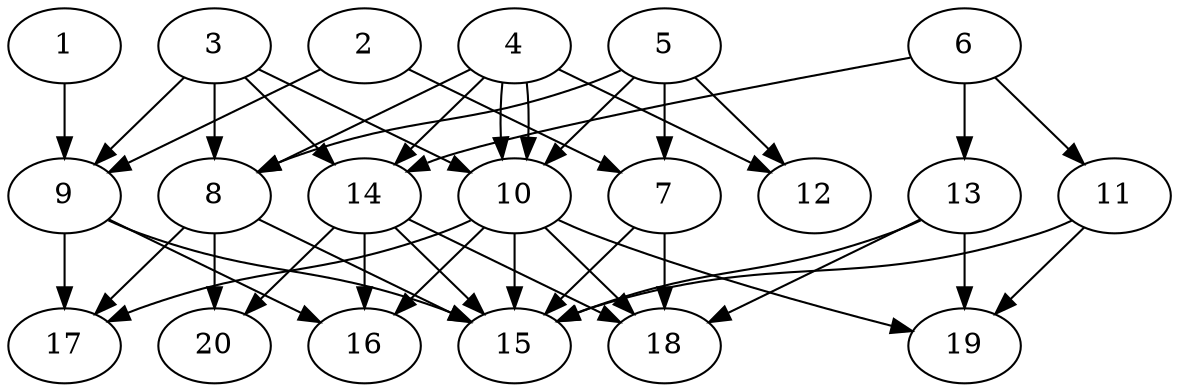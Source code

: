// DAG automatically generated by daggen at Tue Jul 23 14:33:40 2019
// ./daggen --dot -n 20 --ccr 0.5 --fat 0.6 --regular 0.5 --density 0.8 --mindata 5242880 --maxdata 52428800 
digraph G {
  1 [size="23363584", alpha="0.07", expect_size="11681792"] 
  1 -> 9 [size ="11681792"]
  2 [size="16271360", alpha="0.09", expect_size="8135680"] 
  2 -> 7 [size ="8135680"]
  2 -> 9 [size ="8135680"]
  3 [size="79593472", alpha="0.09", expect_size="39796736"] 
  3 -> 8 [size ="39796736"]
  3 -> 9 [size ="39796736"]
  3 -> 10 [size ="39796736"]
  3 -> 14 [size ="39796736"]
  4 [size="52801536", alpha="0.12", expect_size="26400768"] 
  4 -> 8 [size ="26400768"]
  4 -> 10 [size ="26400768"]
  4 -> 10 [size ="26400768"]
  4 -> 12 [size ="26400768"]
  4 -> 14 [size ="26400768"]
  5 [size="54667264", alpha="0.02", expect_size="27333632"] 
  5 -> 7 [size ="27333632"]
  5 -> 8 [size ="27333632"]
  5 -> 10 [size ="27333632"]
  5 -> 12 [size ="27333632"]
  6 [size="38660096", alpha="0.09", expect_size="19330048"] 
  6 -> 11 [size ="19330048"]
  6 -> 13 [size ="19330048"]
  6 -> 14 [size ="19330048"]
  7 [size="47992832", alpha="0.06", expect_size="23996416"] 
  7 -> 15 [size ="23996416"]
  7 -> 18 [size ="23996416"]
  8 [size="54796288", alpha="0.15", expect_size="27398144"] 
  8 -> 15 [size ="27398144"]
  8 -> 17 [size ="27398144"]
  8 -> 20 [size ="27398144"]
  9 [size="54413312", alpha="0.04", expect_size="27206656"] 
  9 -> 15 [size ="27206656"]
  9 -> 16 [size ="27206656"]
  9 -> 17 [size ="27206656"]
  10 [size="89737216", alpha="0.01", expect_size="44868608"] 
  10 -> 15 [size ="44868608"]
  10 -> 16 [size ="44868608"]
  10 -> 17 [size ="44868608"]
  10 -> 18 [size ="44868608"]
  10 -> 19 [size ="44868608"]
  11 [size="59076608", alpha="0.12", expect_size="29538304"] 
  11 -> 15 [size ="29538304"]
  11 -> 19 [size ="29538304"]
  12 [size="93421568", alpha="0.02", expect_size="46710784"] 
  13 [size="42344448", alpha="0.11", expect_size="21172224"] 
  13 -> 15 [size ="21172224"]
  13 -> 18 [size ="21172224"]
  13 -> 19 [size ="21172224"]
  14 [size="82999296", alpha="0.17", expect_size="41499648"] 
  14 -> 15 [size ="41499648"]
  14 -> 16 [size ="41499648"]
  14 -> 18 [size ="41499648"]
  14 -> 20 [size ="41499648"]
  15 [size="46946304", alpha="0.03", expect_size="23473152"] 
  16 [size="58368000", alpha="0.09", expect_size="29184000"] 
  17 [size="100032512", alpha="0.12", expect_size="50016256"] 
  18 [size="33259520", alpha="0.12", expect_size="16629760"] 
  19 [size="103602176", alpha="0.10", expect_size="51801088"] 
  20 [size="27848704", alpha="0.19", expect_size="13924352"] 
}
